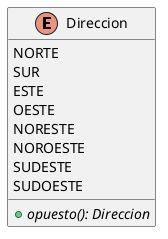 @startuml
enum Direccion{
    NORTE
    SUR
    ESTE
    OESTE
    NORESTE
    NOROESTE
    SUDESTE
    SUDOESTE
    + {abstract} opuesto(): Direccion
}

@enduml